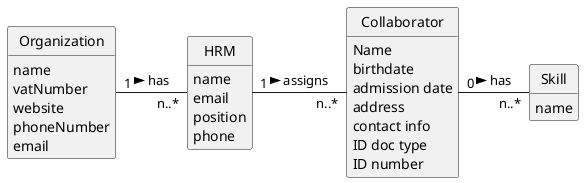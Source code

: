 @startuml
skinparam monochrome true
skinparam packageStyle rectangle
skinparam shadowing false



skinparam classAttributeIconSize 0

hide circle
hide methods



class Organization {
    name
    vatNumber
    website
    phoneNumber
    email
}

class Collaborator {
Name
birthdate
admission date
address
contact info
 ID doc type
 ID number
}


class Skill{
name


}

class HRM {
    name
    email
    position
    phone
}




Organization "1" - "n..*" HRM :has  >

HRM "1" - "n..*" Collaborator :assigns >
Collaborator "0" - "n..*" Skill :has >



@enduml